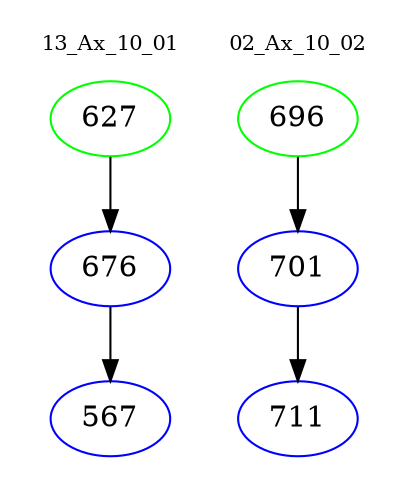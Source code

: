 digraph{
subgraph cluster_0 {
color = white
label = "13_Ax_10_01";
fontsize=10;
T0_627 [label="627", color="green"]
T0_627 -> T0_676 [color="black"]
T0_676 [label="676", color="blue"]
T0_676 -> T0_567 [color="black"]
T0_567 [label="567", color="blue"]
}
subgraph cluster_1 {
color = white
label = "02_Ax_10_02";
fontsize=10;
T1_696 [label="696", color="green"]
T1_696 -> T1_701 [color="black"]
T1_701 [label="701", color="blue"]
T1_701 -> T1_711 [color="black"]
T1_711 [label="711", color="blue"]
}
}
